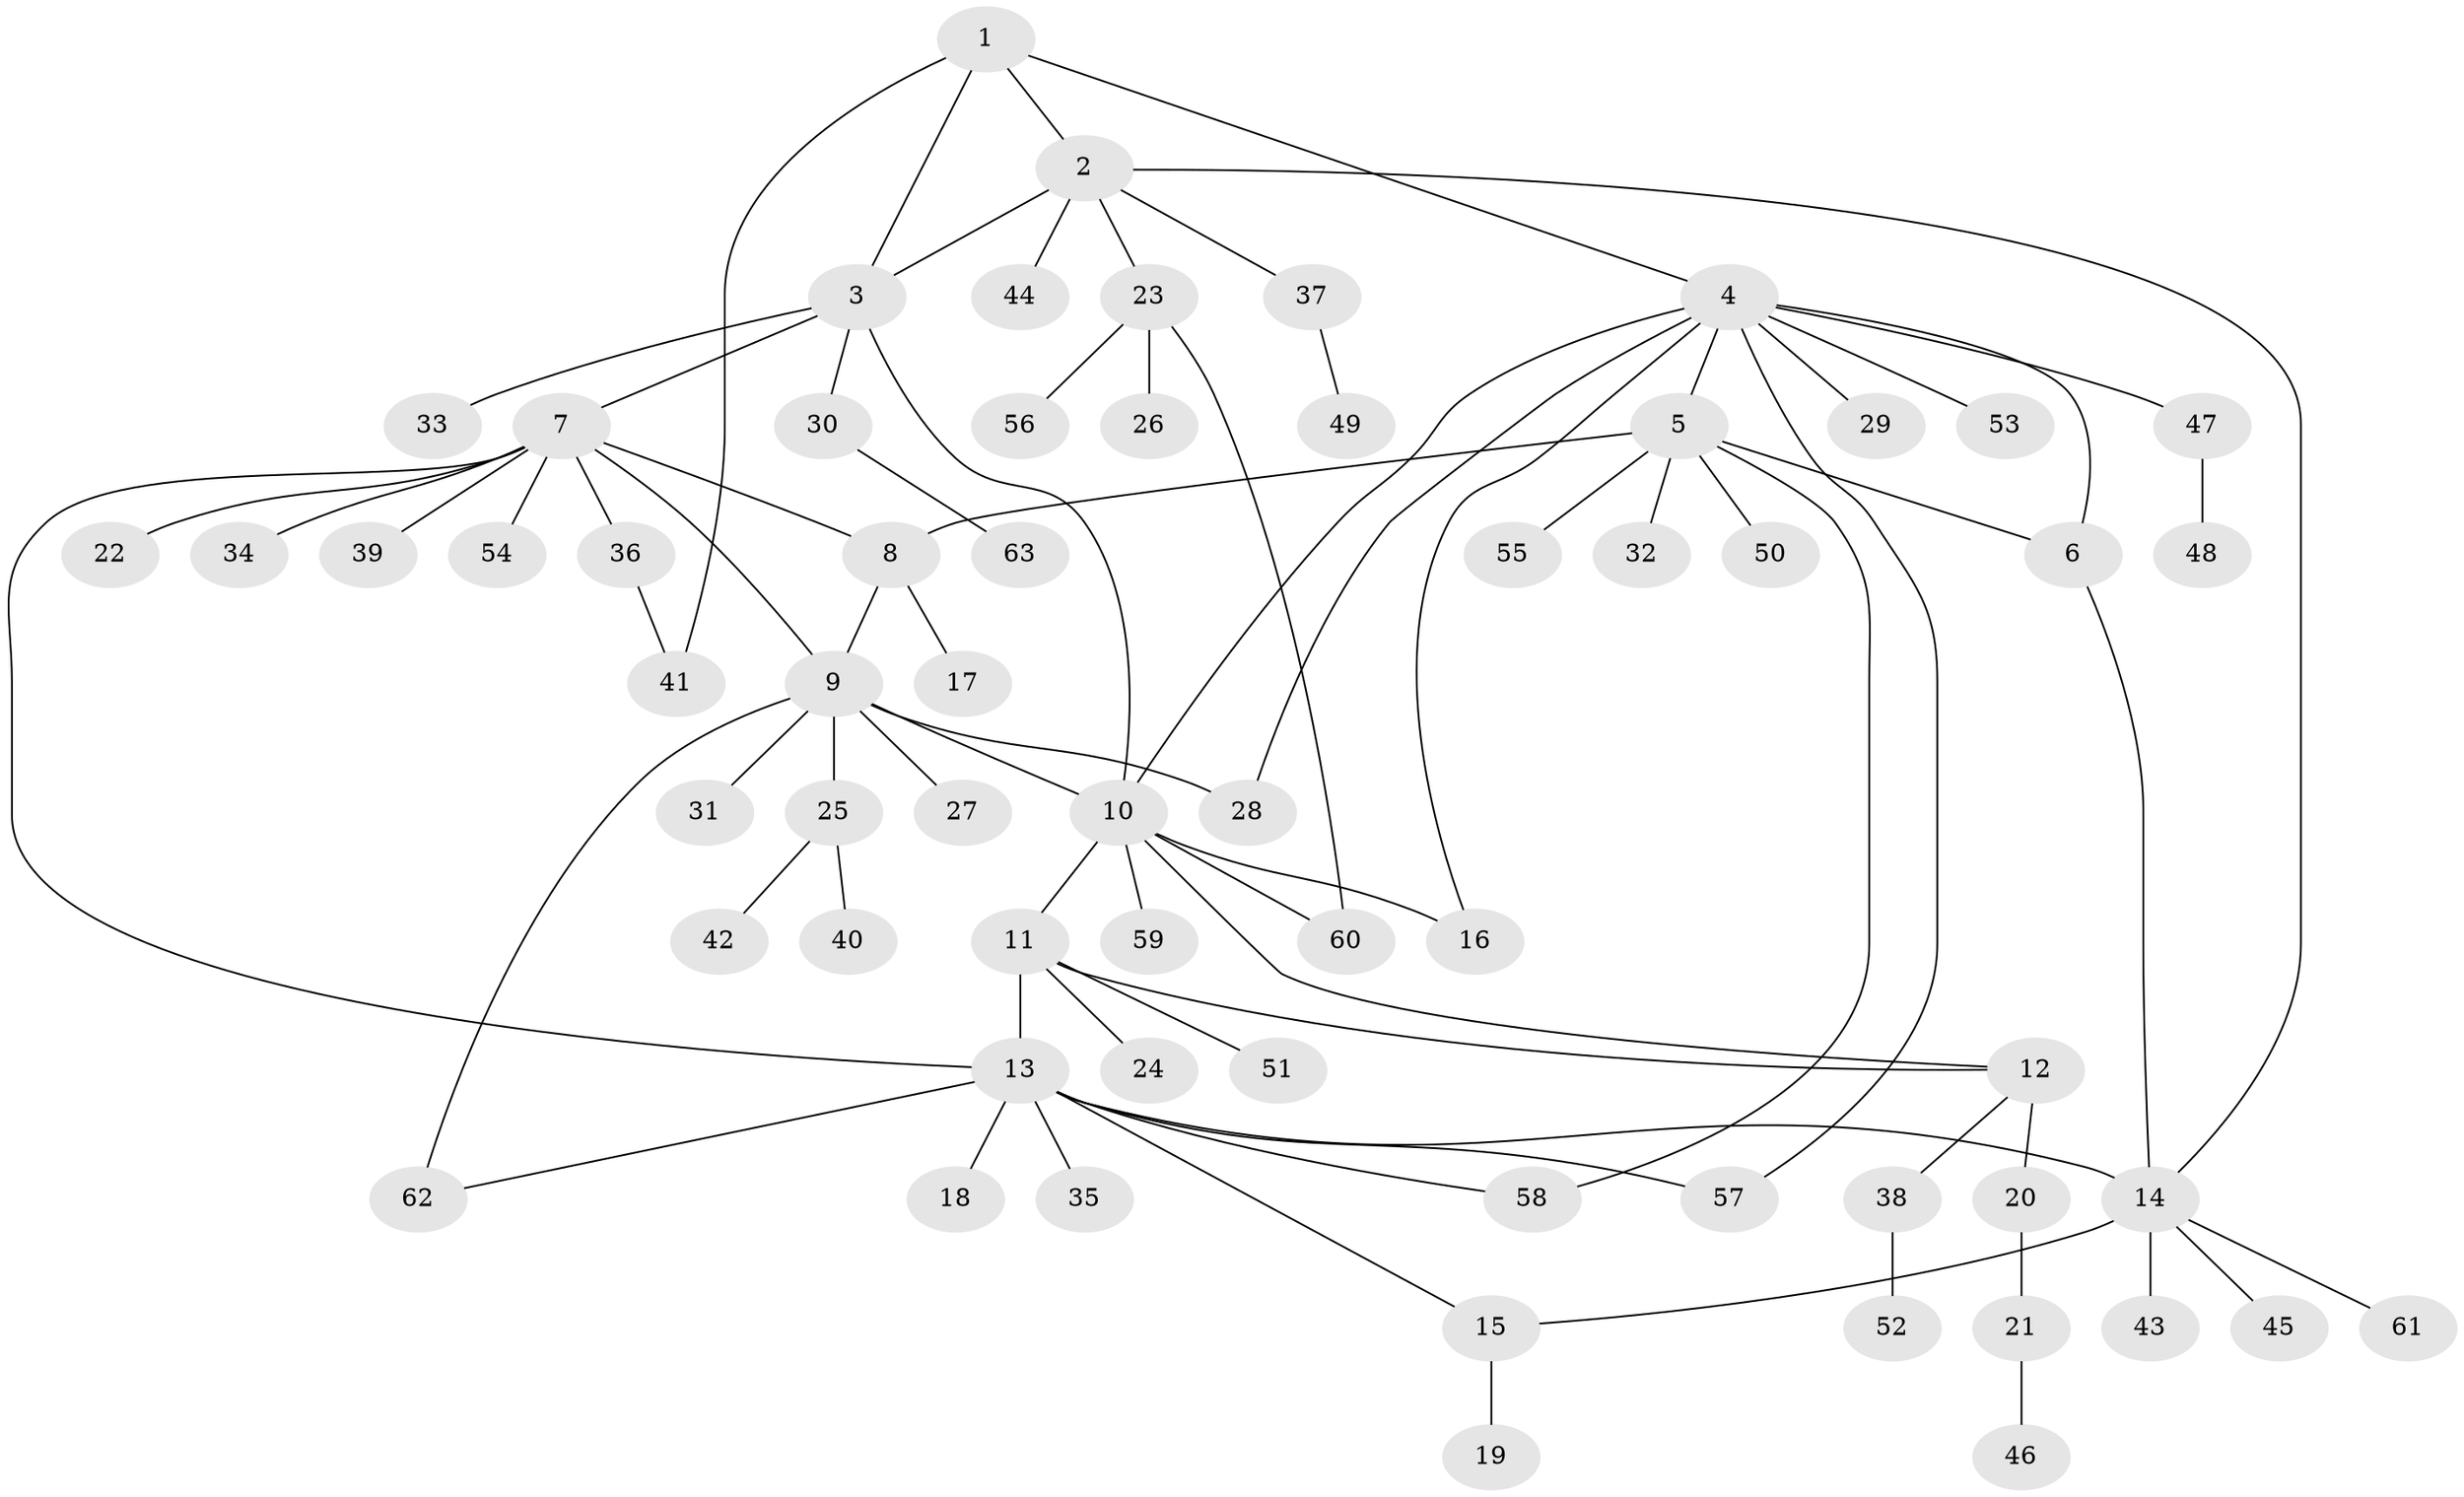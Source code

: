 // coarse degree distribution, {3: 0.06666666666666667, 7: 0.1111111111111111, 1: 0.4666666666666667, 4: 0.06666666666666667, 2: 0.2, 8: 0.022222222222222223, 5: 0.044444444444444446, 9: 0.022222222222222223}
// Generated by graph-tools (version 1.1) at 2025/37/03/04/25 23:37:46]
// undirected, 63 vertices, 80 edges
graph export_dot {
  node [color=gray90,style=filled];
  1;
  2;
  3;
  4;
  5;
  6;
  7;
  8;
  9;
  10;
  11;
  12;
  13;
  14;
  15;
  16;
  17;
  18;
  19;
  20;
  21;
  22;
  23;
  24;
  25;
  26;
  27;
  28;
  29;
  30;
  31;
  32;
  33;
  34;
  35;
  36;
  37;
  38;
  39;
  40;
  41;
  42;
  43;
  44;
  45;
  46;
  47;
  48;
  49;
  50;
  51;
  52;
  53;
  54;
  55;
  56;
  57;
  58;
  59;
  60;
  61;
  62;
  63;
  1 -- 2;
  1 -- 3;
  1 -- 4;
  1 -- 41;
  2 -- 3;
  2 -- 14;
  2 -- 23;
  2 -- 37;
  2 -- 44;
  3 -- 7;
  3 -- 10;
  3 -- 30;
  3 -- 33;
  4 -- 5;
  4 -- 6;
  4 -- 10;
  4 -- 16;
  4 -- 28;
  4 -- 29;
  4 -- 47;
  4 -- 53;
  4 -- 57;
  5 -- 6;
  5 -- 8;
  5 -- 32;
  5 -- 50;
  5 -- 55;
  5 -- 58;
  6 -- 14;
  7 -- 8;
  7 -- 9;
  7 -- 13;
  7 -- 22;
  7 -- 34;
  7 -- 36;
  7 -- 39;
  7 -- 54;
  8 -- 9;
  8 -- 17;
  9 -- 10;
  9 -- 25;
  9 -- 27;
  9 -- 28;
  9 -- 31;
  9 -- 62;
  10 -- 11;
  10 -- 12;
  10 -- 16;
  10 -- 59;
  10 -- 60;
  11 -- 12;
  11 -- 13;
  11 -- 24;
  11 -- 51;
  12 -- 20;
  12 -- 38;
  13 -- 14;
  13 -- 15;
  13 -- 18;
  13 -- 35;
  13 -- 57;
  13 -- 58;
  13 -- 62;
  14 -- 15;
  14 -- 43;
  14 -- 45;
  14 -- 61;
  15 -- 19;
  20 -- 21;
  21 -- 46;
  23 -- 26;
  23 -- 56;
  23 -- 60;
  25 -- 40;
  25 -- 42;
  30 -- 63;
  36 -- 41;
  37 -- 49;
  38 -- 52;
  47 -- 48;
}
